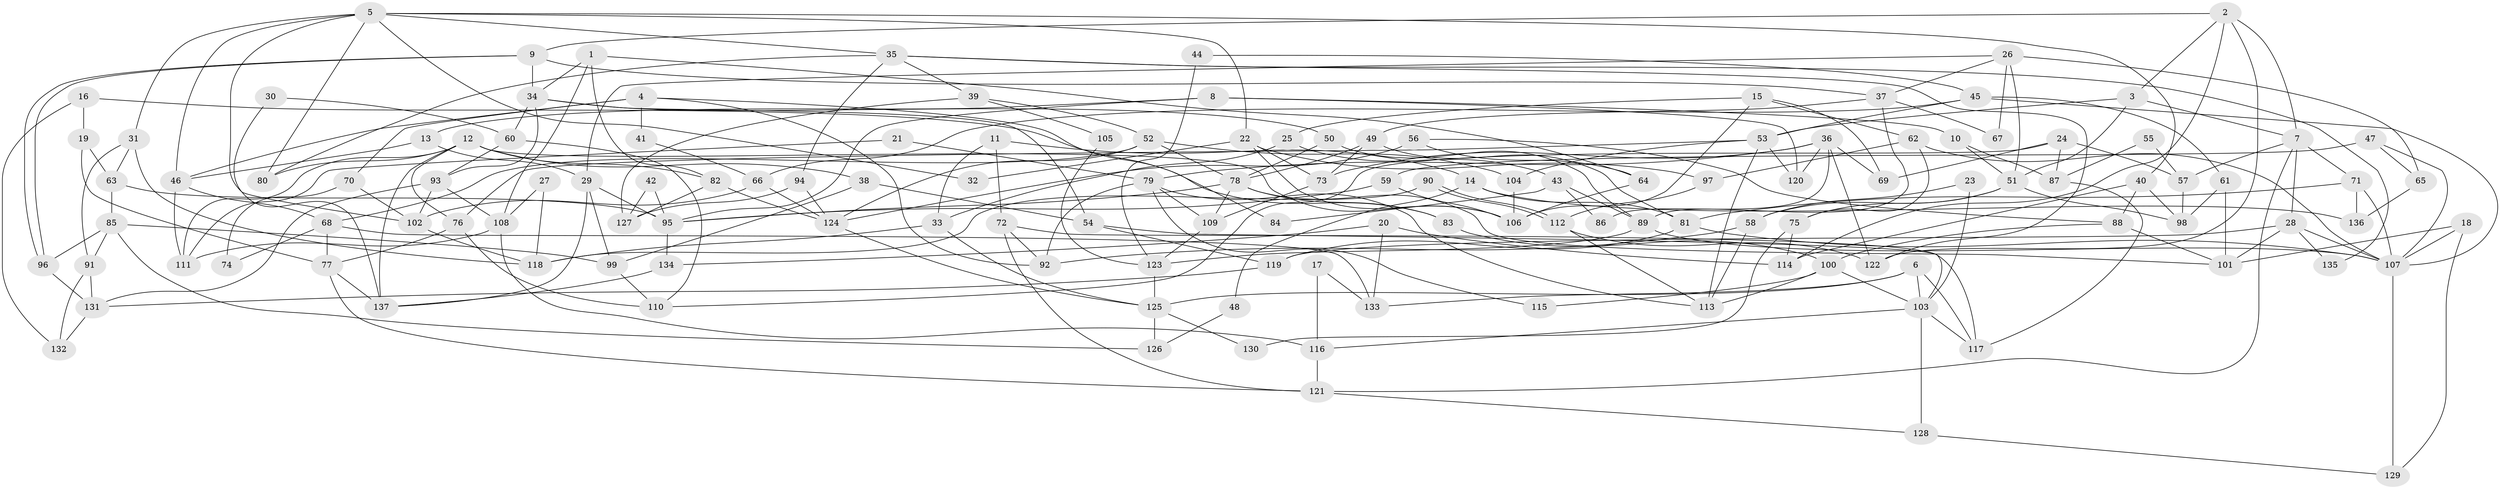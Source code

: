 // Generated by graph-tools (version 1.1) at 2025/11/02/27/25 16:11:17]
// undirected, 137 vertices, 274 edges
graph export_dot {
graph [start="1"]
  node [color=gray90,style=filled];
  1;
  2;
  3;
  4;
  5;
  6;
  7;
  8;
  9;
  10;
  11;
  12;
  13;
  14;
  15;
  16;
  17;
  18;
  19;
  20;
  21;
  22;
  23;
  24;
  25;
  26;
  27;
  28;
  29;
  30;
  31;
  32;
  33;
  34;
  35;
  36;
  37;
  38;
  39;
  40;
  41;
  42;
  43;
  44;
  45;
  46;
  47;
  48;
  49;
  50;
  51;
  52;
  53;
  54;
  55;
  56;
  57;
  58;
  59;
  60;
  61;
  62;
  63;
  64;
  65;
  66;
  67;
  68;
  69;
  70;
  71;
  72;
  73;
  74;
  75;
  76;
  77;
  78;
  79;
  80;
  81;
  82;
  83;
  84;
  85;
  86;
  87;
  88;
  89;
  90;
  91;
  92;
  93;
  94;
  95;
  96;
  97;
  98;
  99;
  100;
  101;
  102;
  103;
  104;
  105;
  106;
  107;
  108;
  109;
  110;
  111;
  112;
  113;
  114;
  115;
  116;
  117;
  118;
  119;
  120;
  121;
  122;
  123;
  124;
  125;
  126;
  127;
  128;
  129;
  130;
  131;
  132;
  133;
  134;
  135;
  136;
  137;
  1 -- 108;
  1 -- 34;
  1 -- 64;
  1 -- 82;
  2 -- 3;
  2 -- 7;
  2 -- 9;
  2 -- 114;
  2 -- 122;
  3 -- 51;
  3 -- 7;
  3 -- 53;
  4 -- 92;
  4 -- 46;
  4 -- 41;
  4 -- 70;
  4 -- 84;
  5 -- 22;
  5 -- 102;
  5 -- 31;
  5 -- 32;
  5 -- 35;
  5 -- 40;
  5 -- 46;
  5 -- 80;
  6 -- 125;
  6 -- 103;
  6 -- 117;
  6 -- 133;
  7 -- 71;
  7 -- 121;
  7 -- 28;
  7 -- 57;
  8 -- 95;
  8 -- 13;
  8 -- 10;
  8 -- 120;
  9 -- 96;
  9 -- 96;
  9 -- 34;
  9 -- 37;
  10 -- 87;
  10 -- 51;
  11 -- 33;
  11 -- 72;
  11 -- 14;
  12 -- 80;
  12 -- 106;
  12 -- 38;
  12 -- 76;
  12 -- 82;
  12 -- 111;
  12 -- 137;
  13 -- 46;
  13 -- 29;
  14 -- 81;
  14 -- 48;
  14 -- 136;
  15 -- 106;
  15 -- 69;
  15 -- 25;
  15 -- 62;
  16 -- 132;
  16 -- 83;
  16 -- 19;
  17 -- 116;
  17 -- 133;
  18 -- 101;
  18 -- 107;
  18 -- 129;
  19 -- 77;
  19 -- 63;
  20 -- 134;
  20 -- 114;
  20 -- 133;
  21 -- 79;
  21 -- 111;
  22 -- 106;
  22 -- 73;
  22 -- 32;
  22 -- 97;
  23 -- 103;
  23 -- 58;
  24 -- 110;
  24 -- 57;
  24 -- 69;
  24 -- 87;
  25 -- 33;
  25 -- 43;
  26 -- 37;
  26 -- 51;
  26 -- 29;
  26 -- 65;
  26 -- 67;
  27 -- 108;
  27 -- 118;
  28 -- 119;
  28 -- 101;
  28 -- 107;
  28 -- 135;
  29 -- 137;
  29 -- 95;
  29 -- 99;
  30 -- 60;
  30 -- 137;
  31 -- 63;
  31 -- 91;
  31 -- 118;
  33 -- 118;
  33 -- 125;
  34 -- 93;
  34 -- 50;
  34 -- 54;
  34 -- 60;
  35 -- 122;
  35 -- 39;
  35 -- 80;
  35 -- 94;
  35 -- 135;
  36 -- 79;
  36 -- 122;
  36 -- 69;
  36 -- 73;
  36 -- 86;
  36 -- 120;
  37 -- 89;
  37 -- 49;
  37 -- 67;
  38 -- 54;
  38 -- 99;
  39 -- 127;
  39 -- 52;
  39 -- 105;
  40 -- 98;
  40 -- 88;
  40 -- 114;
  41 -- 66;
  42 -- 127;
  42 -- 95;
  43 -- 89;
  43 -- 84;
  43 -- 86;
  44 -- 45;
  44 -- 123;
  45 -- 107;
  45 -- 53;
  45 -- 61;
  45 -- 66;
  46 -- 68;
  46 -- 111;
  47 -- 107;
  47 -- 59;
  47 -- 65;
  48 -- 126;
  49 -- 78;
  49 -- 73;
  49 -- 81;
  50 -- 78;
  50 -- 89;
  51 -- 75;
  51 -- 58;
  51 -- 98;
  52 -- 78;
  52 -- 68;
  52 -- 104;
  52 -- 124;
  53 -- 120;
  53 -- 76;
  53 -- 104;
  53 -- 113;
  54 -- 103;
  54 -- 119;
  55 -- 87;
  55 -- 57;
  56 -- 124;
  56 -- 88;
  56 -- 64;
  57 -- 98;
  58 -- 113;
  58 -- 92;
  59 -- 106;
  59 -- 95;
  60 -- 110;
  60 -- 93;
  61 -- 101;
  61 -- 98;
  62 -- 107;
  62 -- 75;
  62 -- 97;
  63 -- 85;
  63 -- 95;
  64 -- 106;
  65 -- 136;
  66 -- 124;
  66 -- 102;
  68 -- 133;
  68 -- 74;
  68 -- 77;
  70 -- 102;
  70 -- 74;
  71 -- 81;
  71 -- 136;
  71 -- 107;
  72 -- 121;
  72 -- 117;
  72 -- 92;
  73 -- 109;
  75 -- 114;
  75 -- 130;
  76 -- 77;
  76 -- 110;
  77 -- 121;
  77 -- 137;
  78 -- 109;
  78 -- 95;
  78 -- 83;
  78 -- 101;
  79 -- 92;
  79 -- 113;
  79 -- 109;
  79 -- 115;
  81 -- 107;
  81 -- 119;
  82 -- 124;
  82 -- 127;
  83 -- 100;
  85 -- 91;
  85 -- 99;
  85 -- 96;
  85 -- 126;
  87 -- 117;
  88 -- 101;
  88 -- 100;
  89 -- 107;
  89 -- 123;
  90 -- 118;
  90 -- 112;
  90 -- 112;
  91 -- 131;
  91 -- 132;
  93 -- 131;
  93 -- 102;
  93 -- 108;
  94 -- 124;
  94 -- 127;
  95 -- 134;
  96 -- 131;
  97 -- 112;
  99 -- 110;
  100 -- 113;
  100 -- 103;
  100 -- 115;
  102 -- 118;
  103 -- 116;
  103 -- 117;
  103 -- 128;
  104 -- 106;
  105 -- 123;
  107 -- 129;
  108 -- 111;
  108 -- 116;
  109 -- 123;
  112 -- 113;
  112 -- 122;
  116 -- 121;
  119 -- 131;
  121 -- 128;
  123 -- 125;
  124 -- 125;
  125 -- 126;
  125 -- 130;
  128 -- 129;
  131 -- 132;
  134 -- 137;
}
